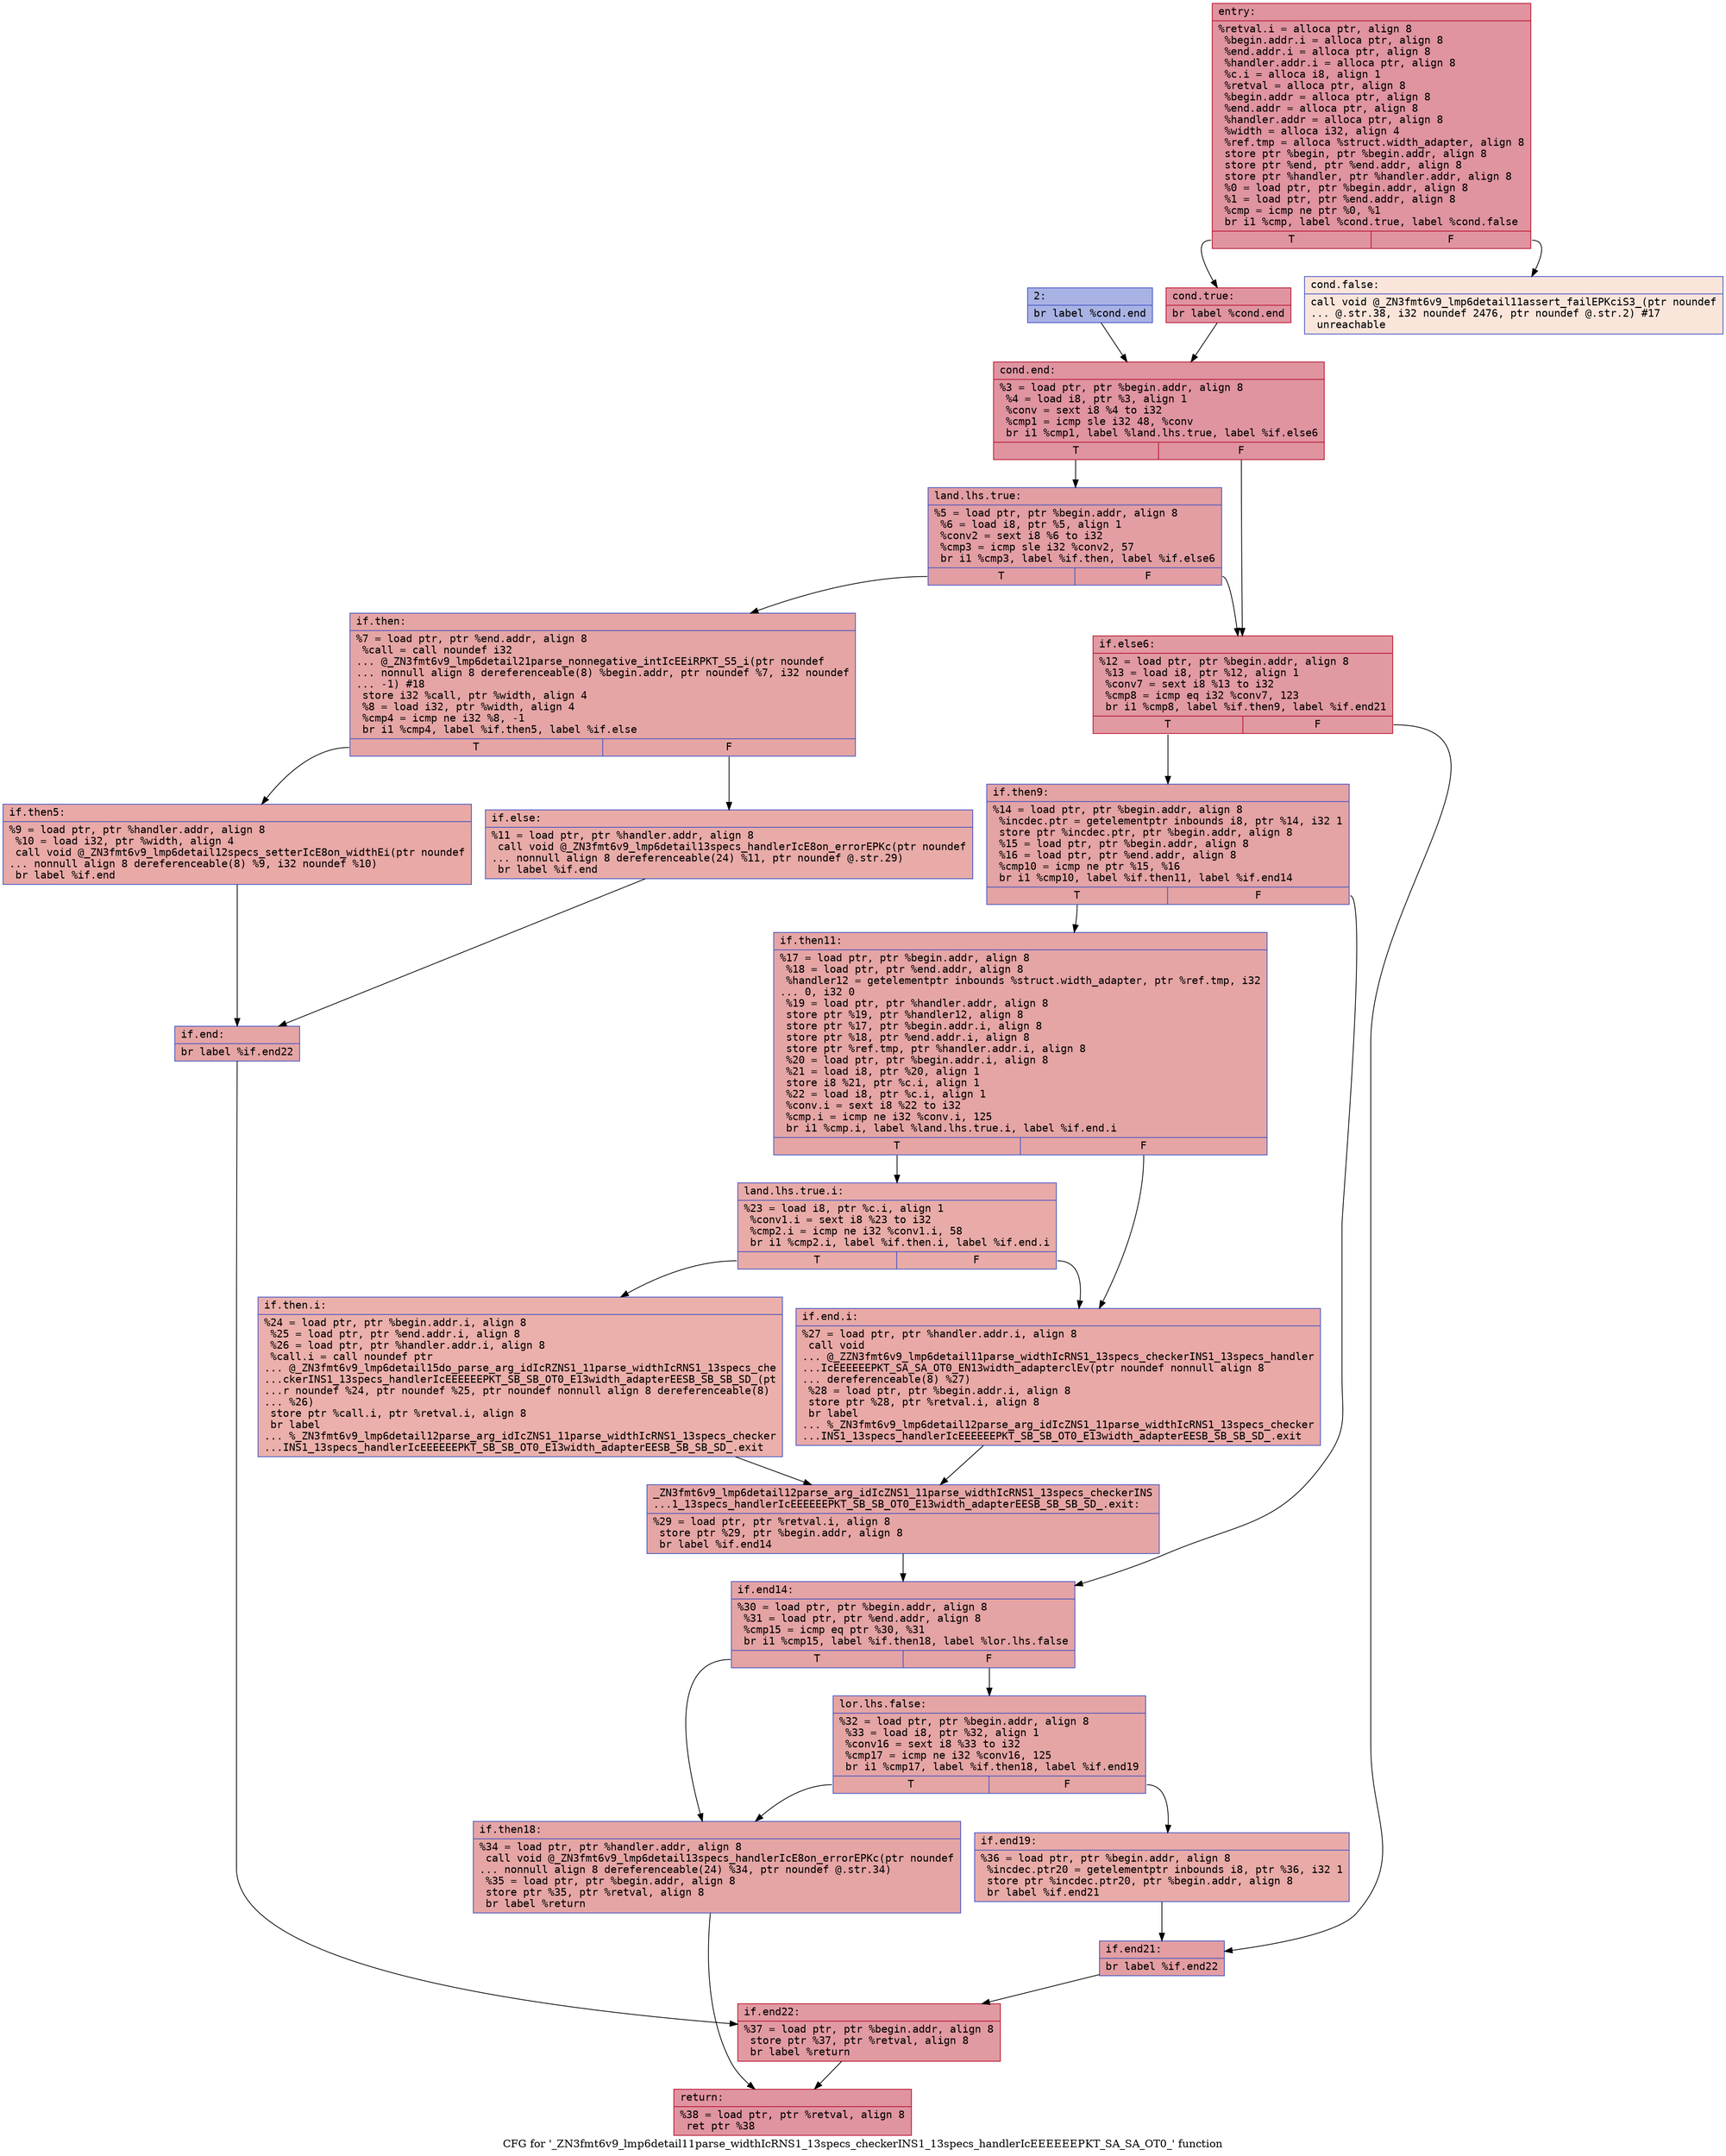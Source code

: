 digraph "CFG for '_ZN3fmt6v9_lmp6detail11parse_widthIcRNS1_13specs_checkerINS1_13specs_handlerIcEEEEEEPKT_SA_SA_OT0_' function" {
	label="CFG for '_ZN3fmt6v9_lmp6detail11parse_widthIcRNS1_13specs_checkerINS1_13specs_handlerIcEEEEEEPKT_SA_SA_OT0_' function";

	Node0x55fec34db5e0 [shape=record,color="#b70d28ff", style=filled, fillcolor="#b70d2870" fontname="Courier",label="{entry:\l|  %retval.i = alloca ptr, align 8\l  %begin.addr.i = alloca ptr, align 8\l  %end.addr.i = alloca ptr, align 8\l  %handler.addr.i = alloca ptr, align 8\l  %c.i = alloca i8, align 1\l  %retval = alloca ptr, align 8\l  %begin.addr = alloca ptr, align 8\l  %end.addr = alloca ptr, align 8\l  %handler.addr = alloca ptr, align 8\l  %width = alloca i32, align 4\l  %ref.tmp = alloca %struct.width_adapter, align 8\l  store ptr %begin, ptr %begin.addr, align 8\l  store ptr %end, ptr %end.addr, align 8\l  store ptr %handler, ptr %handler.addr, align 8\l  %0 = load ptr, ptr %begin.addr, align 8\l  %1 = load ptr, ptr %end.addr, align 8\l  %cmp = icmp ne ptr %0, %1\l  br i1 %cmp, label %cond.true, label %cond.false\l|{<s0>T|<s1>F}}"];
	Node0x55fec34db5e0:s0 -> Node0x55fec34dc200[tooltip="entry -> cond.true\nProbability 100.00%" ];
	Node0x55fec34db5e0:s1 -> Node0x55fec34dc280[tooltip="entry -> cond.false\nProbability 0.00%" ];
	Node0x55fec34dc200 [shape=record,color="#b70d28ff", style=filled, fillcolor="#b70d2870" fontname="Courier",label="{cond.true:\l|  br label %cond.end\l}"];
	Node0x55fec34dc200 -> Node0x55fec34dc3b0[tooltip="cond.true -> cond.end\nProbability 100.00%" ];
	Node0x55fec34dc280 [shape=record,color="#3d50c3ff", style=filled, fillcolor="#f4c5ad70" fontname="Courier",label="{cond.false:\l|  call void @_ZN3fmt6v9_lmp6detail11assert_failEPKciS3_(ptr noundef\l... @.str.38, i32 noundef 2476, ptr noundef @.str.2) #17\l  unreachable\l}"];
	Node0x55fec34dc5d0 [shape=record,color="#3d50c3ff", style=filled, fillcolor="#3d50c370" fontname="Courier",label="{2:\l|  br label %cond.end\l}"];
	Node0x55fec34dc5d0 -> Node0x55fec34dc3b0[tooltip="2 -> cond.end\nProbability 100.00%" ];
	Node0x55fec34dc3b0 [shape=record,color="#b70d28ff", style=filled, fillcolor="#b70d2870" fontname="Courier",label="{cond.end:\l|  %3 = load ptr, ptr %begin.addr, align 8\l  %4 = load i8, ptr %3, align 1\l  %conv = sext i8 %4 to i32\l  %cmp1 = icmp sle i32 48, %conv\l  br i1 %cmp1, label %land.lhs.true, label %if.else6\l|{<s0>T|<s1>F}}"];
	Node0x55fec34dc3b0:s0 -> Node0x55fec34dc7b0[tooltip="cond.end -> land.lhs.true\nProbability 50.00%" ];
	Node0x55fec34dc3b0:s1 -> Node0x55fec34dc800[tooltip="cond.end -> if.else6\nProbability 50.00%" ];
	Node0x55fec34dc7b0 [shape=record,color="#3d50c3ff", style=filled, fillcolor="#be242e70" fontname="Courier",label="{land.lhs.true:\l|  %5 = load ptr, ptr %begin.addr, align 8\l  %6 = load i8, ptr %5, align 1\l  %conv2 = sext i8 %6 to i32\l  %cmp3 = icmp sle i32 %conv2, 57\l  br i1 %cmp3, label %if.then, label %if.else6\l|{<s0>T|<s1>F}}"];
	Node0x55fec34dc7b0:s0 -> Node0x55fec34dbb90[tooltip="land.lhs.true -> if.then\nProbability 50.00%" ];
	Node0x55fec34dc7b0:s1 -> Node0x55fec34dc800[tooltip="land.lhs.true -> if.else6\nProbability 50.00%" ];
	Node0x55fec34dbb90 [shape=record,color="#3d50c3ff", style=filled, fillcolor="#c5333470" fontname="Courier",label="{if.then:\l|  %7 = load ptr, ptr %end.addr, align 8\l  %call = call noundef i32\l... @_ZN3fmt6v9_lmp6detail21parse_nonnegative_intIcEEiRPKT_S5_i(ptr noundef\l... nonnull align 8 dereferenceable(8) %begin.addr, ptr noundef %7, i32 noundef\l... -1) #18\l  store i32 %call, ptr %width, align 4\l  %8 = load i32, ptr %width, align 4\l  %cmp4 = icmp ne i32 %8, -1\l  br i1 %cmp4, label %if.then5, label %if.else\l|{<s0>T|<s1>F}}"];
	Node0x55fec34dbb90:s0 -> Node0x55fec34dce90[tooltip="if.then -> if.then5\nProbability 62.50%" ];
	Node0x55fec34dbb90:s1 -> Node0x55fec34dd170[tooltip="if.then -> if.else\nProbability 37.50%" ];
	Node0x55fec34dce90 [shape=record,color="#3d50c3ff", style=filled, fillcolor="#ca3b3770" fontname="Courier",label="{if.then5:\l|  %9 = load ptr, ptr %handler.addr, align 8\l  %10 = load i32, ptr %width, align 4\l  call void @_ZN3fmt6v9_lmp6detail12specs_setterIcE8on_widthEi(ptr noundef\l... nonnull align 8 dereferenceable(8) %9, i32 noundef %10)\l  br label %if.end\l}"];
	Node0x55fec34dce90 -> Node0x55fec34dd560[tooltip="if.then5 -> if.end\nProbability 100.00%" ];
	Node0x55fec34dd170 [shape=record,color="#3d50c3ff", style=filled, fillcolor="#cc403a70" fontname="Courier",label="{if.else:\l|  %11 = load ptr, ptr %handler.addr, align 8\l  call void @_ZN3fmt6v9_lmp6detail13specs_handlerIcE8on_errorEPKc(ptr noundef\l... nonnull align 8 dereferenceable(24) %11, ptr noundef @.str.29)\l  br label %if.end\l}"];
	Node0x55fec34dd170 -> Node0x55fec34dd560[tooltip="if.else -> if.end\nProbability 100.00%" ];
	Node0x55fec34dd560 [shape=record,color="#3d50c3ff", style=filled, fillcolor="#c5333470" fontname="Courier",label="{if.end:\l|  br label %if.end22\l}"];
	Node0x55fec34dd560 -> Node0x55fec34dd880[tooltip="if.end -> if.end22\nProbability 100.00%" ];
	Node0x55fec34dc800 [shape=record,color="#b70d28ff", style=filled, fillcolor="#bb1b2c70" fontname="Courier",label="{if.else6:\l|  %12 = load ptr, ptr %begin.addr, align 8\l  %13 = load i8, ptr %12, align 1\l  %conv7 = sext i8 %13 to i32\l  %cmp8 = icmp eq i32 %conv7, 123\l  br i1 %cmp8, label %if.then9, label %if.end21\l|{<s0>T|<s1>F}}"];
	Node0x55fec34dc800:s0 -> Node0x55fec34ddb70[tooltip="if.else6 -> if.then9\nProbability 50.00%" ];
	Node0x55fec34dc800:s1 -> Node0x55fec34ddbf0[tooltip="if.else6 -> if.end21\nProbability 50.00%" ];
	Node0x55fec34ddb70 [shape=record,color="#3d50c3ff", style=filled, fillcolor="#c32e3170" fontname="Courier",label="{if.then9:\l|  %14 = load ptr, ptr %begin.addr, align 8\l  %incdec.ptr = getelementptr inbounds i8, ptr %14, i32 1\l  store ptr %incdec.ptr, ptr %begin.addr, align 8\l  %15 = load ptr, ptr %begin.addr, align 8\l  %16 = load ptr, ptr %end.addr, align 8\l  %cmp10 = icmp ne ptr %15, %16\l  br i1 %cmp10, label %if.then11, label %if.end14\l|{<s0>T|<s1>F}}"];
	Node0x55fec34ddb70:s0 -> Node0x55fec34de0c0[tooltip="if.then9 -> if.then11\nProbability 62.50%" ];
	Node0x55fec34ddb70:s1 -> Node0x55fec34de140[tooltip="if.then9 -> if.end14\nProbability 37.50%" ];
	Node0x55fec34de0c0 [shape=record,color="#3d50c3ff", style=filled, fillcolor="#c5333470" fontname="Courier",label="{if.then11:\l|  %17 = load ptr, ptr %begin.addr, align 8\l  %18 = load ptr, ptr %end.addr, align 8\l  %handler12 = getelementptr inbounds %struct.width_adapter, ptr %ref.tmp, i32\l... 0, i32 0\l  %19 = load ptr, ptr %handler.addr, align 8\l  store ptr %19, ptr %handler12, align 8\l  store ptr %17, ptr %begin.addr.i, align 8\l  store ptr %18, ptr %end.addr.i, align 8\l  store ptr %ref.tmp, ptr %handler.addr.i, align 8\l  %20 = load ptr, ptr %begin.addr.i, align 8\l  %21 = load i8, ptr %20, align 1\l  store i8 %21, ptr %c.i, align 1\l  %22 = load i8, ptr %c.i, align 1\l  %conv.i = sext i8 %22 to i32\l  %cmp.i = icmp ne i32 %conv.i, 125\l  br i1 %cmp.i, label %land.lhs.true.i, label %if.end.i\l|{<s0>T|<s1>F}}"];
	Node0x55fec34de0c0:s0 -> Node0x55fec34deac0[tooltip="if.then11 -> land.lhs.true.i\nProbability 50.00%" ];
	Node0x55fec34de0c0:s1 -> Node0x55fec34deb40[tooltip="if.then11 -> if.end.i\nProbability 50.00%" ];
	Node0x55fec34deac0 [shape=record,color="#3d50c3ff", style=filled, fillcolor="#cc403a70" fontname="Courier",label="{land.lhs.true.i:\l|  %23 = load i8, ptr %c.i, align 1\l  %conv1.i = sext i8 %23 to i32\l  %cmp2.i = icmp ne i32 %conv1.i, 58\l  br i1 %cmp2.i, label %if.then.i, label %if.end.i\l|{<s0>T|<s1>F}}"];
	Node0x55fec34deac0:s0 -> Node0x55fec34dee60[tooltip="land.lhs.true.i -> if.then.i\nProbability 50.00%" ];
	Node0x55fec34deac0:s1 -> Node0x55fec34deb40[tooltip="land.lhs.true.i -> if.end.i\nProbability 50.00%" ];
	Node0x55fec34dee60 [shape=record,color="#3d50c3ff", style=filled, fillcolor="#d24b4070" fontname="Courier",label="{if.then.i:\l|  %24 = load ptr, ptr %begin.addr.i, align 8\l  %25 = load ptr, ptr %end.addr.i, align 8\l  %26 = load ptr, ptr %handler.addr.i, align 8\l  %call.i = call noundef ptr\l... @_ZN3fmt6v9_lmp6detail15do_parse_arg_idIcRZNS1_11parse_widthIcRNS1_13specs_che\l...ckerINS1_13specs_handlerIcEEEEEEPKT_SB_SB_OT0_E13width_adapterEESB_SB_SB_SD_(pt\l...r noundef %24, ptr noundef %25, ptr noundef nonnull align 8 dereferenceable(8)\l... %26)\l  store ptr %call.i, ptr %retval.i, align 8\l  br label\l... %_ZN3fmt6v9_lmp6detail12parse_arg_idIcZNS1_11parse_widthIcRNS1_13specs_checker\l...INS1_13specs_handlerIcEEEEEEPKT_SB_SB_OT0_E13width_adapterEESB_SB_SB_SD_.exit\l}"];
	Node0x55fec34dee60 -> Node0x55fec34dcc10[tooltip="if.then.i -> _ZN3fmt6v9_lmp6detail12parse_arg_idIcZNS1_11parse_widthIcRNS1_13specs_checkerINS1_13specs_handlerIcEEEEEEPKT_SB_SB_OT0_E13width_adapterEESB_SB_SB_SD_.exit\nProbability 100.00%" ];
	Node0x55fec34deb40 [shape=record,color="#3d50c3ff", style=filled, fillcolor="#ca3b3770" fontname="Courier",label="{if.end.i:\l|  %27 = load ptr, ptr %handler.addr.i, align 8\l  call void\l... @_ZZN3fmt6v9_lmp6detail11parse_widthIcRNS1_13specs_checkerINS1_13specs_handler\l...IcEEEEEEPKT_SA_SA_OT0_EN13width_adapterclEv(ptr noundef nonnull align 8\l... dereferenceable(8) %27)\l  %28 = load ptr, ptr %begin.addr.i, align 8\l  store ptr %28, ptr %retval.i, align 8\l  br label\l... %_ZN3fmt6v9_lmp6detail12parse_arg_idIcZNS1_11parse_widthIcRNS1_13specs_checker\l...INS1_13specs_handlerIcEEEEEEPKT_SB_SB_OT0_E13width_adapterEESB_SB_SB_SD_.exit\l}"];
	Node0x55fec34deb40 -> Node0x55fec34dcc10[tooltip="if.end.i -> _ZN3fmt6v9_lmp6detail12parse_arg_idIcZNS1_11parse_widthIcRNS1_13specs_checkerINS1_13specs_handlerIcEEEEEEPKT_SB_SB_OT0_E13width_adapterEESB_SB_SB_SD_.exit\nProbability 100.00%" ];
	Node0x55fec34dcc10 [shape=record,color="#3d50c3ff", style=filled, fillcolor="#c5333470" fontname="Courier",label="{_ZN3fmt6v9_lmp6detail12parse_arg_idIcZNS1_11parse_widthIcRNS1_13specs_checkerINS\l...1_13specs_handlerIcEEEEEEPKT_SB_SB_OT0_E13width_adapterEESB_SB_SB_SD_.exit:\l|  %29 = load ptr, ptr %retval.i, align 8\l  store ptr %29, ptr %begin.addr, align 8\l  br label %if.end14\l}"];
	Node0x55fec34dcc10 -> Node0x55fec34de140[tooltip="_ZN3fmt6v9_lmp6detail12parse_arg_idIcZNS1_11parse_widthIcRNS1_13specs_checkerINS1_13specs_handlerIcEEEEEEPKT_SB_SB_OT0_E13width_adapterEESB_SB_SB_SD_.exit -> if.end14\nProbability 100.00%" ];
	Node0x55fec34de140 [shape=record,color="#3d50c3ff", style=filled, fillcolor="#c32e3170" fontname="Courier",label="{if.end14:\l|  %30 = load ptr, ptr %begin.addr, align 8\l  %31 = load ptr, ptr %end.addr, align 8\l  %cmp15 = icmp eq ptr %30, %31\l  br i1 %cmp15, label %if.then18, label %lor.lhs.false\l|{<s0>T|<s1>F}}"];
	Node0x55fec34de140:s0 -> Node0x55fec34e0280[tooltip="if.end14 -> if.then18\nProbability 37.50%" ];
	Node0x55fec34de140:s1 -> Node0x55fec34e02d0[tooltip="if.end14 -> lor.lhs.false\nProbability 62.50%" ];
	Node0x55fec34e02d0 [shape=record,color="#3d50c3ff", style=filled, fillcolor="#c5333470" fontname="Courier",label="{lor.lhs.false:\l|  %32 = load ptr, ptr %begin.addr, align 8\l  %33 = load i8, ptr %32, align 1\l  %conv16 = sext i8 %33 to i32\l  %cmp17 = icmp ne i32 %conv16, 125\l  br i1 %cmp17, label %if.then18, label %if.end19\l|{<s0>T|<s1>F}}"];
	Node0x55fec34e02d0:s0 -> Node0x55fec34e0280[tooltip="lor.lhs.false -> if.then18\nProbability 50.00%" ];
	Node0x55fec34e02d0:s1 -> Node0x55fec34e0590[tooltip="lor.lhs.false -> if.end19\nProbability 50.00%" ];
	Node0x55fec34e0280 [shape=record,color="#3d50c3ff", style=filled, fillcolor="#c5333470" fontname="Courier",label="{if.then18:\l|  %34 = load ptr, ptr %handler.addr, align 8\l  call void @_ZN3fmt6v9_lmp6detail13specs_handlerIcE8on_errorEPKc(ptr noundef\l... nonnull align 8 dereferenceable(24) %34, ptr noundef @.str.34)\l  %35 = load ptr, ptr %begin.addr, align 8\l  store ptr %35, ptr %retval, align 8\l  br label %return\l}"];
	Node0x55fec34e0280 -> Node0x55fec34e0900[tooltip="if.then18 -> return\nProbability 100.00%" ];
	Node0x55fec34e0590 [shape=record,color="#3d50c3ff", style=filled, fillcolor="#cc403a70" fontname="Courier",label="{if.end19:\l|  %36 = load ptr, ptr %begin.addr, align 8\l  %incdec.ptr20 = getelementptr inbounds i8, ptr %36, i32 1\l  store ptr %incdec.ptr20, ptr %begin.addr, align 8\l  br label %if.end21\l}"];
	Node0x55fec34e0590 -> Node0x55fec34ddbf0[tooltip="if.end19 -> if.end21\nProbability 100.00%" ];
	Node0x55fec34ddbf0 [shape=record,color="#3d50c3ff", style=filled, fillcolor="#be242e70" fontname="Courier",label="{if.end21:\l|  br label %if.end22\l}"];
	Node0x55fec34ddbf0 -> Node0x55fec34dd880[tooltip="if.end21 -> if.end22\nProbability 100.00%" ];
	Node0x55fec34dd880 [shape=record,color="#b70d28ff", style=filled, fillcolor="#bb1b2c70" fontname="Courier",label="{if.end22:\l|  %37 = load ptr, ptr %begin.addr, align 8\l  store ptr %37, ptr %retval, align 8\l  br label %return\l}"];
	Node0x55fec34dd880 -> Node0x55fec34e0900[tooltip="if.end22 -> return\nProbability 100.00%" ];
	Node0x55fec34e0900 [shape=record,color="#b70d28ff", style=filled, fillcolor="#b70d2870" fontname="Courier",label="{return:\l|  %38 = load ptr, ptr %retval, align 8\l  ret ptr %38\l}"];
}
